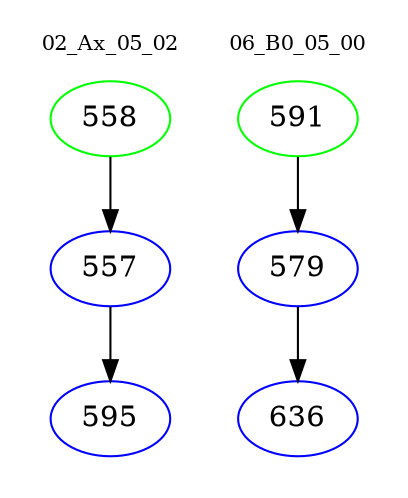 digraph{
subgraph cluster_0 {
color = white
label = "02_Ax_05_02";
fontsize=10;
T0_558 [label="558", color="green"]
T0_558 -> T0_557 [color="black"]
T0_557 [label="557", color="blue"]
T0_557 -> T0_595 [color="black"]
T0_595 [label="595", color="blue"]
}
subgraph cluster_1 {
color = white
label = "06_B0_05_00";
fontsize=10;
T1_591 [label="591", color="green"]
T1_591 -> T1_579 [color="black"]
T1_579 [label="579", color="blue"]
T1_579 -> T1_636 [color="black"]
T1_636 [label="636", color="blue"]
}
}
